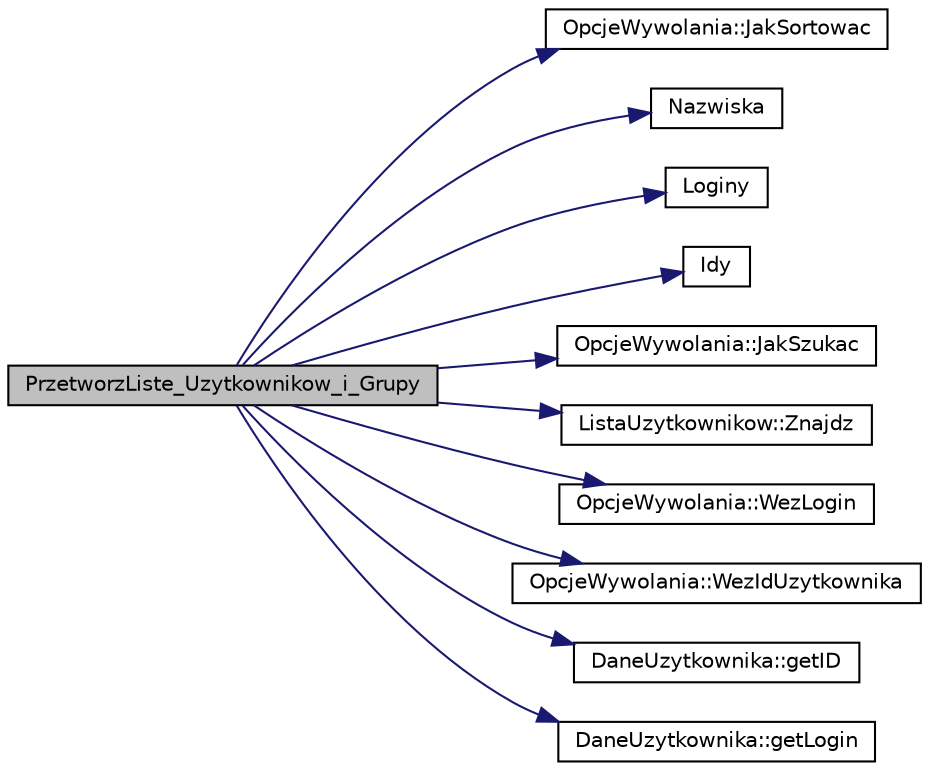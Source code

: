 digraph G
{
  edge [fontname="Helvetica",fontsize="10",labelfontname="Helvetica",labelfontsize="10"];
  node [fontname="Helvetica",fontsize="10",shape=record];
  rankdir="LR";
  Node1 [label="PrzetworzListe_Uzytkownikow_i_Grupy",height=0.2,width=0.4,color="black", fillcolor="grey75", style="filled" fontcolor="black"];
  Node1 -> Node2 [color="midnightblue",fontsize="10",style="solid",fontname="Helvetica"];
  Node2 [label="OpcjeWywolania::JakSortowac",height=0.2,width=0.4,color="black", fillcolor="white", style="filled",URL="$class_opcje_wywolania.html#af3db8839dce97d9ce38bb8b18c294302",tooltip="Zwraca identyfikator rodzaju sortowania."];
  Node1 -> Node3 [color="midnightblue",fontsize="10",style="solid",fontname="Helvetica"];
  Node3 [label="Nazwiska",height=0.2,width=0.4,color="black", fillcolor="white", style="filled",URL="$_lista_uzytkownikow_8hh.html#a7facb23279e44dbe0bb0201f67004a02",tooltip="Funkcja porównująca dwóch użytkowników wg nazwisk. W przypadku równości porównywani się jeszcze wg im..."];
  Node1 -> Node4 [color="midnightblue",fontsize="10",style="solid",fontname="Helvetica"];
  Node4 [label="Loginy",height=0.2,width=0.4,color="black", fillcolor="white", style="filled",URL="$_lista_uzytkownikow_8hh.html#a5de81322f6fd14f2f37e78fca25b3f0d",tooltip="Funkcja porównująca dwóch użytkowników wg loginów."];
  Node1 -> Node5 [color="midnightblue",fontsize="10",style="solid",fontname="Helvetica"];
  Node5 [label="Idy",height=0.2,width=0.4,color="black", fillcolor="white", style="filled",URL="$_lista_uzytkownikow_8hh.html#ab4a791697c7baba4a20b64d560f5c644",tooltip="Funkcja porówująca użytkowników wg ID."];
  Node1 -> Node6 [color="midnightblue",fontsize="10",style="solid",fontname="Helvetica"];
  Node6 [label="OpcjeWywolania::JakSzukac",height=0.2,width=0.4,color="black", fillcolor="white", style="filled",URL="$class_opcje_wywolania.html#a952a0eece643b488580ff136eef42dcf",tooltip="Zwraca identyfikator rodzaju szukania."];
  Node1 -> Node7 [color="midnightblue",fontsize="10",style="solid",fontname="Helvetica"];
  Node7 [label="ListaUzytkownikow::Znajdz",height=0.2,width=0.4,color="black", fillcolor="white", style="filled",URL="$class_lista_uzytkownikow.html#ae0f6033fd0f2c86dfe76b254bc7aad9e",tooltip="Bezparametrowa funkcja wyszukiwania, wyszukująca użytkownika o największym ID."];
  Node1 -> Node8 [color="midnightblue",fontsize="10",style="solid",fontname="Helvetica"];
  Node8 [label="OpcjeWywolania::WezLogin",height=0.2,width=0.4,color="black", fillcolor="white", style="filled",URL="$class_opcje_wywolania.html#a3a17d83961dec1a145c4b3b0ad17cbe0",tooltip="Umożliwia dostęp do pola _Login. Nie przyjmuje parametrów."];
  Node1 -> Node9 [color="midnightblue",fontsize="10",style="solid",fontname="Helvetica"];
  Node9 [label="OpcjeWywolania::WezIdUzytkownika",height=0.2,width=0.4,color="black", fillcolor="white", style="filled",URL="$class_opcje_wywolania.html#a2a10959b7e6353c708d69517093ad2e4",tooltip="Umożliwia dostęp do pola _IdUzytkownika. Nie przyjmuje parametrów."];
  Node1 -> Node10 [color="midnightblue",fontsize="10",style="solid",fontname="Helvetica"];
  Node10 [label="DaneUzytkownika::getID",height=0.2,width=0.4,color="black", fillcolor="white", style="filled",URL="$class_dane_uzytkownika.html#a22db9ef448356a0c65ab71290e021805",tooltip="Funkcja zapewniająca dostęp do pola ID."];
  Node1 -> Node11 [color="midnightblue",fontsize="10",style="solid",fontname="Helvetica"];
  Node11 [label="DaneUzytkownika::getLogin",height=0.2,width=0.4,color="black", fillcolor="white", style="filled",URL="$class_dane_uzytkownika.html#a59a000f7ed622d8e59b7e4a56150d200",tooltip="Funkcja zapewniająca dostęp do pola Login."];
}
